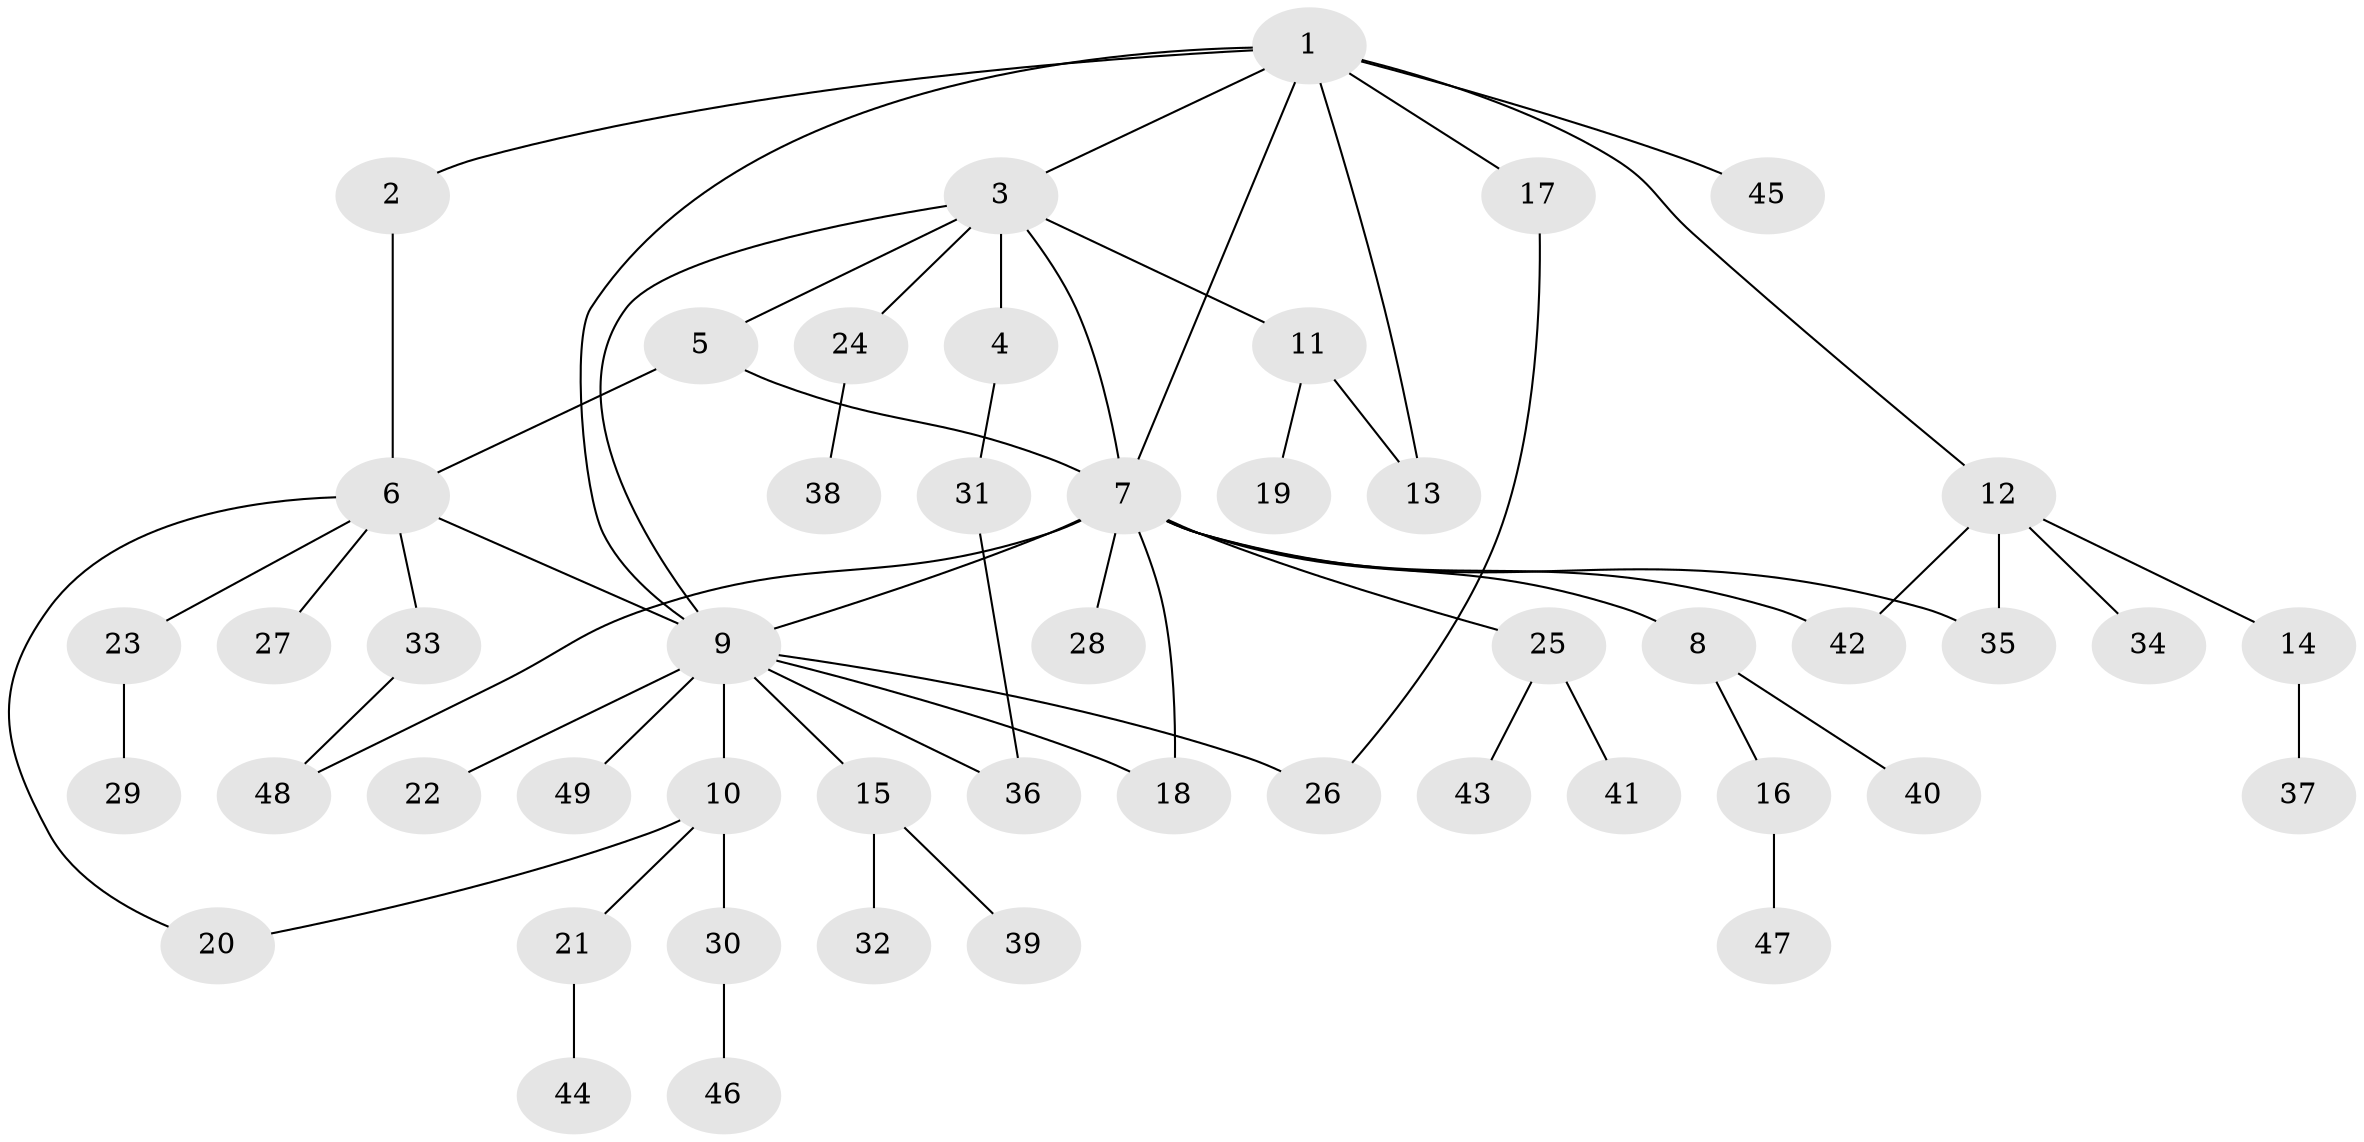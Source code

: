 // coarse degree distribution, {4: 0.13333333333333333, 6: 0.13333333333333333, 7: 0.06666666666666667, 5: 0.06666666666666667, 1: 0.5333333333333333, 2: 0.06666666666666667}
// Generated by graph-tools (version 1.1) at 2025/52/03/04/25 22:52:48]
// undirected, 49 vertices, 62 edges
graph export_dot {
  node [color=gray90,style=filled];
  1;
  2;
  3;
  4;
  5;
  6;
  7;
  8;
  9;
  10;
  11;
  12;
  13;
  14;
  15;
  16;
  17;
  18;
  19;
  20;
  21;
  22;
  23;
  24;
  25;
  26;
  27;
  28;
  29;
  30;
  31;
  32;
  33;
  34;
  35;
  36;
  37;
  38;
  39;
  40;
  41;
  42;
  43;
  44;
  45;
  46;
  47;
  48;
  49;
  1 -- 2;
  1 -- 3;
  1 -- 7;
  1 -- 9;
  1 -- 12;
  1 -- 13;
  1 -- 17;
  1 -- 45;
  2 -- 6;
  3 -- 4;
  3 -- 5;
  3 -- 7;
  3 -- 9;
  3 -- 11;
  3 -- 24;
  4 -- 31;
  5 -- 6;
  5 -- 7;
  6 -- 9;
  6 -- 20;
  6 -- 23;
  6 -- 27;
  6 -- 33;
  7 -- 8;
  7 -- 9;
  7 -- 18;
  7 -- 25;
  7 -- 28;
  7 -- 35;
  7 -- 42;
  7 -- 48;
  8 -- 16;
  8 -- 40;
  9 -- 10;
  9 -- 15;
  9 -- 18;
  9 -- 22;
  9 -- 26;
  9 -- 36;
  9 -- 49;
  10 -- 20;
  10 -- 21;
  10 -- 30;
  11 -- 13;
  11 -- 19;
  12 -- 14;
  12 -- 34;
  12 -- 35;
  12 -- 42;
  14 -- 37;
  15 -- 32;
  15 -- 39;
  16 -- 47;
  17 -- 26;
  21 -- 44;
  23 -- 29;
  24 -- 38;
  25 -- 41;
  25 -- 43;
  30 -- 46;
  31 -- 36;
  33 -- 48;
}
